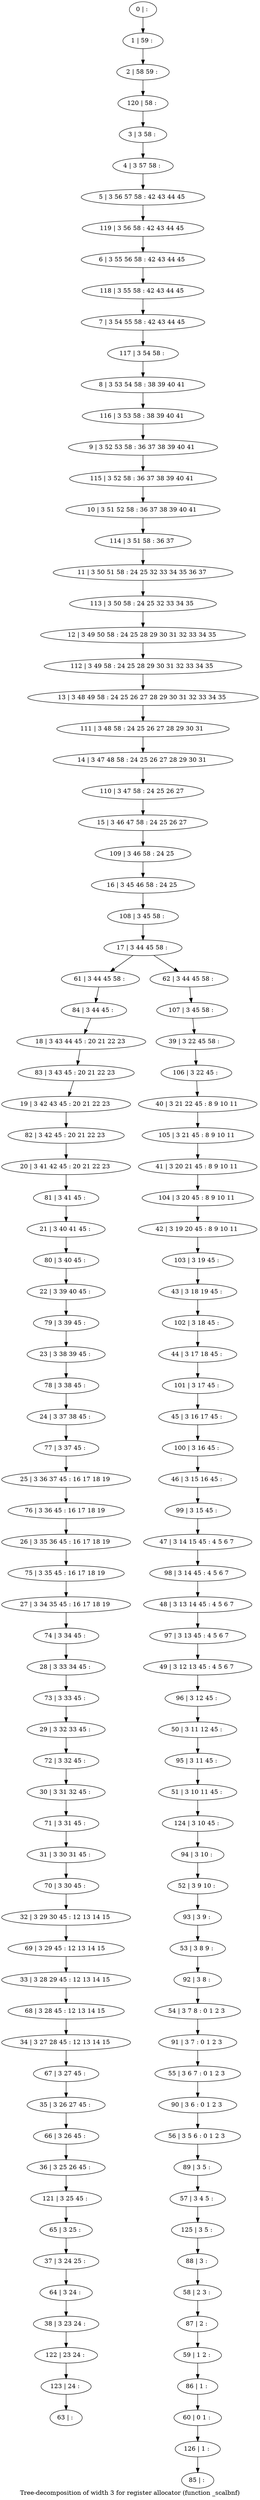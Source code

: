 digraph G {
graph [label="Tree-decomposition of width 3 for register allocator (function _scalbnf)"]
0[label="0 | : "];
1[label="1 | 59 : "];
2[label="2 | 58 59 : "];
3[label="3 | 3 58 : "];
4[label="4 | 3 57 58 : "];
5[label="5 | 3 56 57 58 : 42 43 44 45 "];
6[label="6 | 3 55 56 58 : 42 43 44 45 "];
7[label="7 | 3 54 55 58 : 42 43 44 45 "];
8[label="8 | 3 53 54 58 : 38 39 40 41 "];
9[label="9 | 3 52 53 58 : 36 37 38 39 40 41 "];
10[label="10 | 3 51 52 58 : 36 37 38 39 40 41 "];
11[label="11 | 3 50 51 58 : 24 25 32 33 34 35 36 37 "];
12[label="12 | 3 49 50 58 : 24 25 28 29 30 31 32 33 34 35 "];
13[label="13 | 3 48 49 58 : 24 25 26 27 28 29 30 31 32 33 34 35 "];
14[label="14 | 3 47 48 58 : 24 25 26 27 28 29 30 31 "];
15[label="15 | 3 46 47 58 : 24 25 26 27 "];
16[label="16 | 3 45 46 58 : 24 25 "];
17[label="17 | 3 44 45 58 : "];
18[label="18 | 3 43 44 45 : 20 21 22 23 "];
19[label="19 | 3 42 43 45 : 20 21 22 23 "];
20[label="20 | 3 41 42 45 : 20 21 22 23 "];
21[label="21 | 3 40 41 45 : "];
22[label="22 | 3 39 40 45 : "];
23[label="23 | 3 38 39 45 : "];
24[label="24 | 3 37 38 45 : "];
25[label="25 | 3 36 37 45 : 16 17 18 19 "];
26[label="26 | 3 35 36 45 : 16 17 18 19 "];
27[label="27 | 3 34 35 45 : 16 17 18 19 "];
28[label="28 | 3 33 34 45 : "];
29[label="29 | 3 32 33 45 : "];
30[label="30 | 3 31 32 45 : "];
31[label="31 | 3 30 31 45 : "];
32[label="32 | 3 29 30 45 : 12 13 14 15 "];
33[label="33 | 3 28 29 45 : 12 13 14 15 "];
34[label="34 | 3 27 28 45 : 12 13 14 15 "];
35[label="35 | 3 26 27 45 : "];
36[label="36 | 3 25 26 45 : "];
37[label="37 | 3 24 25 : "];
38[label="38 | 3 23 24 : "];
39[label="39 | 3 22 45 58 : "];
40[label="40 | 3 21 22 45 : 8 9 10 11 "];
41[label="41 | 3 20 21 45 : 8 9 10 11 "];
42[label="42 | 3 19 20 45 : 8 9 10 11 "];
43[label="43 | 3 18 19 45 : "];
44[label="44 | 3 17 18 45 : "];
45[label="45 | 3 16 17 45 : "];
46[label="46 | 3 15 16 45 : "];
47[label="47 | 3 14 15 45 : 4 5 6 7 "];
48[label="48 | 3 13 14 45 : 4 5 6 7 "];
49[label="49 | 3 12 13 45 : 4 5 6 7 "];
50[label="50 | 3 11 12 45 : "];
51[label="51 | 3 10 11 45 : "];
52[label="52 | 3 9 10 : "];
53[label="53 | 3 8 9 : "];
54[label="54 | 3 7 8 : 0 1 2 3 "];
55[label="55 | 3 6 7 : 0 1 2 3 "];
56[label="56 | 3 5 6 : 0 1 2 3 "];
57[label="57 | 3 4 5 : "];
58[label="58 | 2 3 : "];
59[label="59 | 1 2 : "];
60[label="60 | 0 1 : "];
61[label="61 | 3 44 45 58 : "];
62[label="62 | 3 44 45 58 : "];
63[label="63 | : "];
64[label="64 | 3 24 : "];
65[label="65 | 3 25 : "];
66[label="66 | 3 26 45 : "];
67[label="67 | 3 27 45 : "];
68[label="68 | 3 28 45 : 12 13 14 15 "];
69[label="69 | 3 29 45 : 12 13 14 15 "];
70[label="70 | 3 30 45 : "];
71[label="71 | 3 31 45 : "];
72[label="72 | 3 32 45 : "];
73[label="73 | 3 33 45 : "];
74[label="74 | 3 34 45 : "];
75[label="75 | 3 35 45 : 16 17 18 19 "];
76[label="76 | 3 36 45 : 16 17 18 19 "];
77[label="77 | 3 37 45 : "];
78[label="78 | 3 38 45 : "];
79[label="79 | 3 39 45 : "];
80[label="80 | 3 40 45 : "];
81[label="81 | 3 41 45 : "];
82[label="82 | 3 42 45 : 20 21 22 23 "];
83[label="83 | 3 43 45 : 20 21 22 23 "];
84[label="84 | 3 44 45 : "];
85[label="85 | : "];
86[label="86 | 1 : "];
87[label="87 | 2 : "];
88[label="88 | 3 : "];
89[label="89 | 3 5 : "];
90[label="90 | 3 6 : 0 1 2 3 "];
91[label="91 | 3 7 : 0 1 2 3 "];
92[label="92 | 3 8 : "];
93[label="93 | 3 9 : "];
94[label="94 | 3 10 : "];
95[label="95 | 3 11 45 : "];
96[label="96 | 3 12 45 : "];
97[label="97 | 3 13 45 : 4 5 6 7 "];
98[label="98 | 3 14 45 : 4 5 6 7 "];
99[label="99 | 3 15 45 : "];
100[label="100 | 3 16 45 : "];
101[label="101 | 3 17 45 : "];
102[label="102 | 3 18 45 : "];
103[label="103 | 3 19 45 : "];
104[label="104 | 3 20 45 : 8 9 10 11 "];
105[label="105 | 3 21 45 : 8 9 10 11 "];
106[label="106 | 3 22 45 : "];
107[label="107 | 3 45 58 : "];
108[label="108 | 3 45 58 : "];
109[label="109 | 3 46 58 : 24 25 "];
110[label="110 | 3 47 58 : 24 25 26 27 "];
111[label="111 | 3 48 58 : 24 25 26 27 28 29 30 31 "];
112[label="112 | 3 49 58 : 24 25 28 29 30 31 32 33 34 35 "];
113[label="113 | 3 50 58 : 24 25 32 33 34 35 "];
114[label="114 | 3 51 58 : 36 37 "];
115[label="115 | 3 52 58 : 36 37 38 39 40 41 "];
116[label="116 | 3 53 58 : 38 39 40 41 "];
117[label="117 | 3 54 58 : "];
118[label="118 | 3 55 58 : 42 43 44 45 "];
119[label="119 | 3 56 58 : 42 43 44 45 "];
120[label="120 | 58 : "];
121[label="121 | 3 25 45 : "];
122[label="122 | 23 24 : "];
123[label="123 | 24 : "];
124[label="124 | 3 10 45 : "];
125[label="125 | 3 5 : "];
126[label="126 | 1 : "];
0->1 ;
1->2 ;
3->4 ;
4->5 ;
17->61 ;
17->62 ;
64->38 ;
37->64 ;
65->37 ;
66->36 ;
35->66 ;
67->35 ;
34->67 ;
68->34 ;
33->68 ;
69->33 ;
32->69 ;
70->32 ;
31->70 ;
71->31 ;
30->71 ;
72->30 ;
29->72 ;
73->29 ;
28->73 ;
74->28 ;
27->74 ;
75->27 ;
26->75 ;
76->26 ;
25->76 ;
77->25 ;
24->77 ;
78->24 ;
23->78 ;
79->23 ;
22->79 ;
80->22 ;
21->80 ;
81->21 ;
20->81 ;
82->20 ;
19->82 ;
83->19 ;
18->83 ;
84->18 ;
61->84 ;
86->60 ;
59->86 ;
87->59 ;
58->87 ;
88->58 ;
89->57 ;
56->89 ;
90->56 ;
55->90 ;
91->55 ;
54->91 ;
92->54 ;
53->92 ;
93->53 ;
52->93 ;
94->52 ;
95->51 ;
50->95 ;
96->50 ;
49->96 ;
97->49 ;
48->97 ;
98->48 ;
47->98 ;
99->47 ;
46->99 ;
100->46 ;
45->100 ;
101->45 ;
44->101 ;
102->44 ;
43->102 ;
103->43 ;
42->103 ;
104->42 ;
41->104 ;
105->41 ;
40->105 ;
106->40 ;
39->106 ;
107->39 ;
62->107 ;
108->17 ;
16->108 ;
109->16 ;
15->109 ;
110->15 ;
14->110 ;
111->14 ;
13->111 ;
112->13 ;
12->112 ;
113->12 ;
11->113 ;
114->11 ;
10->114 ;
115->10 ;
9->115 ;
116->9 ;
8->116 ;
117->8 ;
7->117 ;
118->7 ;
6->118 ;
119->6 ;
5->119 ;
120->3 ;
2->120 ;
121->65 ;
36->121 ;
38->122 ;
123->63 ;
122->123 ;
124->94 ;
51->124 ;
125->88 ;
57->125 ;
126->85 ;
60->126 ;
}

